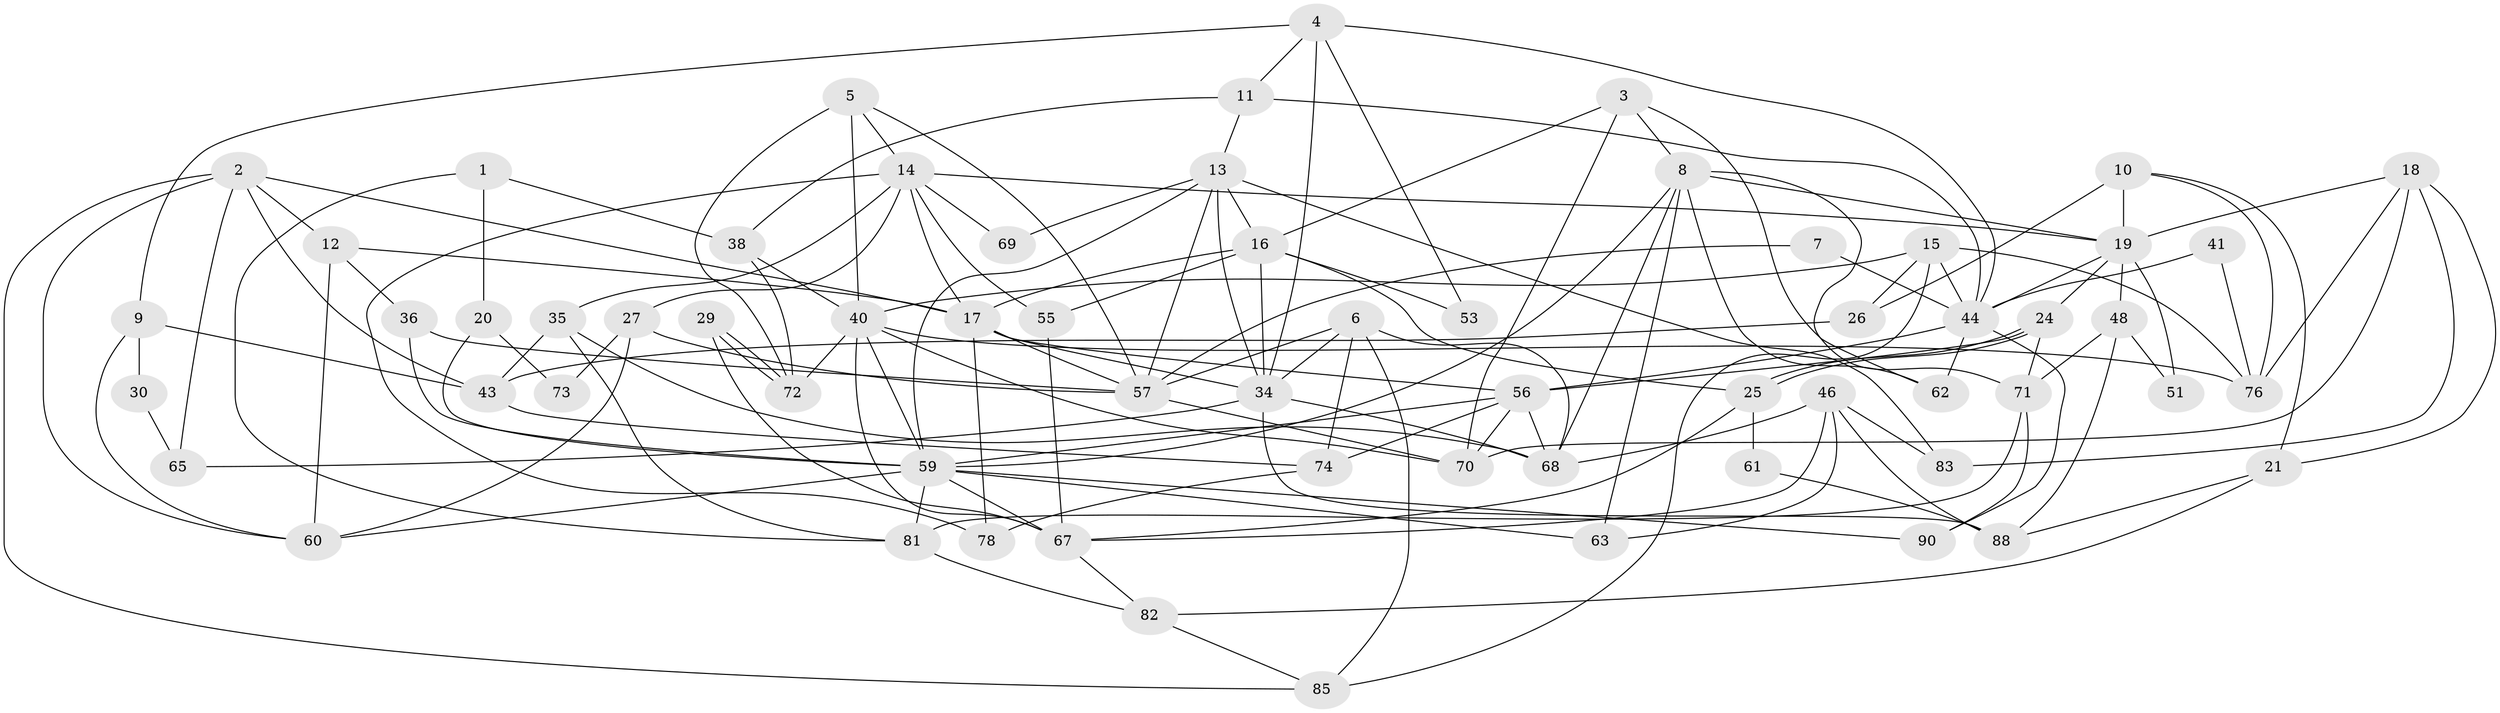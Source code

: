 // original degree distribution, {3: 0.2608695652173913, 2: 0.15217391304347827, 5: 0.2391304347826087, 4: 0.21739130434782608, 8: 0.021739130434782608, 6: 0.08695652173913043, 7: 0.021739130434782608}
// Generated by graph-tools (version 1.1) at 2025/19/03/04/25 18:19:01]
// undirected, 64 vertices, 149 edges
graph export_dot {
graph [start="1"]
  node [color=gray90,style=filled];
  1;
  2 [super="+52"];
  3 [super="+92"];
  4;
  5 [super="+54+32"];
  6 [super="+45"];
  7;
  8 [super="+31"];
  9 [super="+42"];
  10 [super="+50+39"];
  11 [super="+23"];
  12;
  13 [super="+33"];
  14 [super="+28"];
  15 [super="+66"];
  16 [super="+75"];
  17 [super="+22"];
  18;
  19 [super="+37"];
  20;
  21;
  24;
  25;
  26;
  27;
  29;
  30;
  34 [super="+87"];
  35;
  36;
  38;
  40 [super="+49"];
  41;
  43;
  44 [super="+77"];
  46 [super="+80"];
  48;
  51;
  53;
  55;
  56;
  57 [super="+86+58"];
  59 [super="+64"];
  60;
  61;
  62;
  63;
  65;
  67 [super="+84"];
  68;
  69;
  70 [super="+79"];
  71;
  72;
  73;
  74 [super="+89"];
  76;
  78;
  81;
  82;
  83;
  85;
  88;
  90;
  1 -- 38;
  1 -- 81;
  1 -- 20;
  2 -- 85;
  2 -- 65;
  2 -- 43;
  2 -- 12;
  2 -- 60;
  2 -- 17;
  3 -- 62;
  3 -- 8;
  3 -- 16;
  3 -- 70;
  4 -- 53;
  4 -- 44;
  4 -- 11;
  4 -- 9;
  4 -- 34;
  5 -- 72;
  5 -- 40;
  5 -- 14;
  5 -- 57;
  6 -- 68;
  6 -- 85;
  6 -- 57;
  6 -- 74;
  6 -- 34;
  7 -- 44;
  7 -- 57;
  8 -- 19;
  8 -- 62;
  8 -- 68;
  8 -- 59;
  8 -- 71;
  8 -- 63;
  9 -- 43;
  9 -- 30;
  9 -- 60;
  10 -- 21;
  10 -- 26 [weight=2];
  10 -- 76;
  10 -- 19;
  11 -- 13;
  11 -- 44;
  11 -- 38;
  12 -- 36;
  12 -- 60;
  12 -- 17;
  13 -- 34;
  13 -- 57;
  13 -- 16 [weight=2];
  13 -- 83;
  13 -- 69;
  13 -- 59;
  14 -- 35;
  14 -- 69;
  14 -- 78;
  14 -- 19;
  14 -- 55;
  14 -- 27;
  14 -- 17;
  15 -- 76;
  15 -- 26;
  15 -- 40;
  15 -- 44;
  15 -- 85;
  16 -- 25;
  16 -- 53;
  16 -- 55;
  16 -- 17;
  16 -- 34;
  17 -- 34;
  17 -- 56;
  17 -- 78;
  17 -- 57;
  18 -- 76;
  18 -- 70;
  18 -- 21;
  18 -- 83;
  18 -- 19;
  19 -- 48;
  19 -- 51;
  19 -- 24;
  19 -- 44;
  20 -- 73;
  20 -- 59;
  21 -- 88;
  21 -- 82;
  24 -- 25;
  24 -- 25;
  24 -- 56;
  24 -- 71;
  25 -- 61;
  25 -- 67;
  26 -- 43;
  27 -- 60;
  27 -- 73;
  27 -- 57;
  29 -- 72;
  29 -- 72;
  29 -- 67;
  30 -- 65;
  34 -- 68;
  34 -- 88;
  34 -- 65;
  35 -- 43;
  35 -- 68;
  35 -- 81;
  36 -- 59;
  36 -- 57;
  38 -- 40;
  38 -- 72;
  40 -- 67;
  40 -- 76;
  40 -- 59;
  40 -- 72;
  40 -- 70;
  41 -- 76;
  41 -- 44;
  43 -- 74;
  44 -- 56;
  44 -- 62;
  44 -- 90;
  46 -- 67 [weight=2];
  46 -- 68;
  46 -- 83;
  46 -- 88;
  46 -- 63;
  48 -- 71;
  48 -- 88;
  48 -- 51;
  55 -- 67;
  56 -- 68;
  56 -- 70;
  56 -- 59;
  56 -- 74;
  57 -- 70 [weight=2];
  59 -- 60;
  59 -- 90;
  59 -- 81;
  59 -- 63;
  59 -- 67 [weight=2];
  61 -- 88;
  67 -- 82;
  71 -- 81;
  71 -- 90;
  74 -- 78;
  81 -- 82;
  82 -- 85;
}
